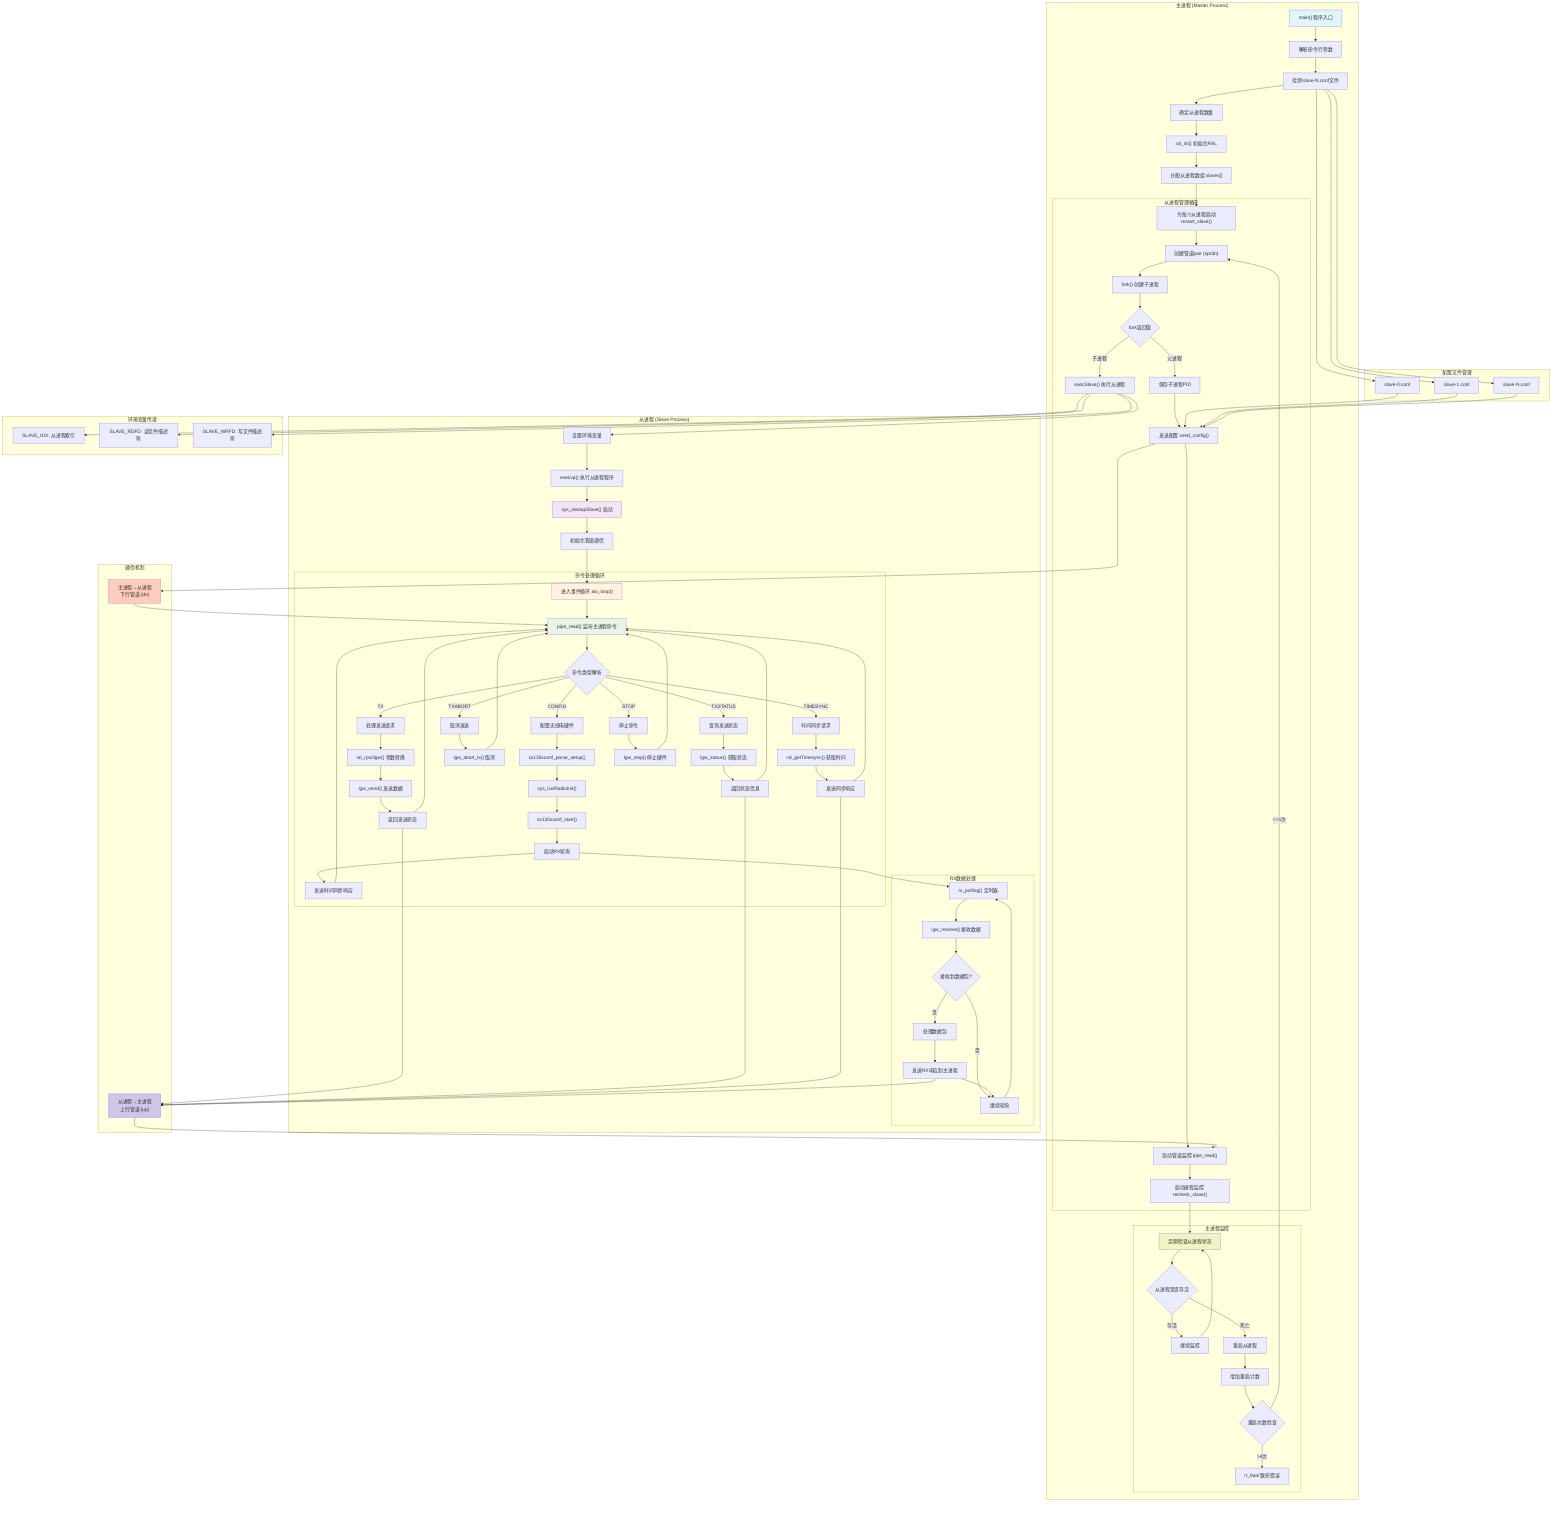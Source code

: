 graph TD
    subgraph "主进程 (Master Process)"
        A["main() 程序入口"]
        A --> B["解析命令行参数"]
        B --> C["检测slave-N.conf文件"]
        C --> D["确定从进程数量"]
        D --> E["ral_ini() 初始化RAL"]
        E --> F["分配从进程数组 slaves[]"]
        F --> G["为每个从进程启动restart_slave()"]
        
        subgraph "从进程管理循环"
            G --> H["创建管道pair (up/dn)"]
            H --> I["fork() 创建子进程"]
            I --> J{"fork返回值"}
            J -->|子进程| K["execSlave() 执行从进程"]
            J -->|父进程| L["保存子进程PID"]
            L --> M["发送配置 send_config()"]
            M --> N["启动管道监控 pipe_read()"]
            N --> O["启动进程监控 recheck_slave()"]
        end
        
        subgraph "主进程监控"
            O --> P["定期检查从进程状态"]
            P --> Q{"从进程是否存活"}
            Q -->|存活| R["继续监控"]
            Q -->|死亡| S["重启从进程"]
            S --> T["增加重启计数"]
            T --> U{"重启次数检查"}
            U -->|>4次| V["rt_fatal 致命错误"]
            U -->|<=4次| H
            R --> P
        end
    end
    
    subgraph "从进程 (Slave Process)"
        K --> W["设置环境变量"]
        W --> X["execvp() 执行从进程程序"]
        X --> Y["sys_startupSlave() 启动"]
        Y --> Z["初始化管道通信"]
        Z --> AA["进入事件循环 aio_loop()"]
        
        subgraph "命令处理循环"
            AA --> BB["pipe_read() 监听主进程命令"]
            BB --> CC{"命令类型解析"}
            
            CC -->|CONFIG| DD["配置无线电硬件"]
            DD --> EE["sx130xconf_parse_setup()"]
            EE --> FF["sys_runRadioInit()"]
            FF --> GG["sx130xconf_start()"]
            GG --> HH["启动RX轮询"]
            HH --> II["发送时间同步响应"]
            
            CC -->|TX| JJ["处理发送请求"]
            JJ --> KK["ral_rps2lgw() 参数转换"]
            KK --> LL["lgw_send() 发送数据"]
            LL --> MM["返回发送状态"]
            
            CC -->|TXSTATUS| NN["查询发送状态"]
            NN --> OO["lgw_status() 获取状态"]
            OO --> PP["返回状态信息"]
            
            CC -->|TXABORT| QQ["取消发送"]
            QQ --> RR["lgw_abort_tx() 取消"]
            
            CC -->|TIMESYNC| SS["时间同步请求"]
            SS --> TT["ral_getTimesync() 获取时间"]
            TT --> UU["发送同步响应"]
            
            CC -->|STOP| VV["停止命令"]
            VV --> WW["lgw_stop() 停止硬件"]
            
            II --> BB
            MM --> BB
            PP --> BB
            RR --> BB
            UU --> BB
            WW --> BB
        end
        
        subgraph "RX数据处理"
            HH --> XX["rx_polling() 定时器"]
            XX --> YY["lgw_receive() 接收数据"]
            YY --> ZZ{"接收到数据包?"}
            ZZ -->|是| AAA["处理数据包"]
            ZZ -->|否| BBB["继续轮询"]
            AAA --> CCC["发送RX响应到主进程"]
            CCC --> BBB
            BBB --> XX
        end
    end
    
    subgraph "通信机制"
        DDD["主进程→从进程<br/>下行管道 (dn)"]
        EEE["从进程→主进程<br/>上行管道 (up)"]
        
        M --> DDD
        DDD --> BB
        CCC --> EEE
        EEE --> N
        MM --> EEE
        PP --> EEE
        UU --> EEE
    end
    
    subgraph "环境变量传递"
        FFF["SLAVE_IDX: 从进程索引"]
        GGG["SLAVE_RDFD: 读文件描述符"]
        HHH["SLAVE_WRFD: 写文件描述符"]
        
        K --> FFF
        K --> GGG
        K --> HHH
    end
    
    subgraph "配置文件管理"
        III["slave-0.conf"]
        JJJ["slave-1.conf"]
        KKK["slave-N.conf"]
        
        C --> III
        C --> JJJ
        C --> KKK
        III --> M
        JJJ --> M
        KKK --> M
    end
    
    style A fill:#e1f5fe
    style Y fill:#f3e5f5
    style AA fill:#fff3e0
    style BB fill:#e8f5e8
    style P fill:#f0f4c3
    style DDD fill:#ffccbc
    style EEE fill:#d1c4e9